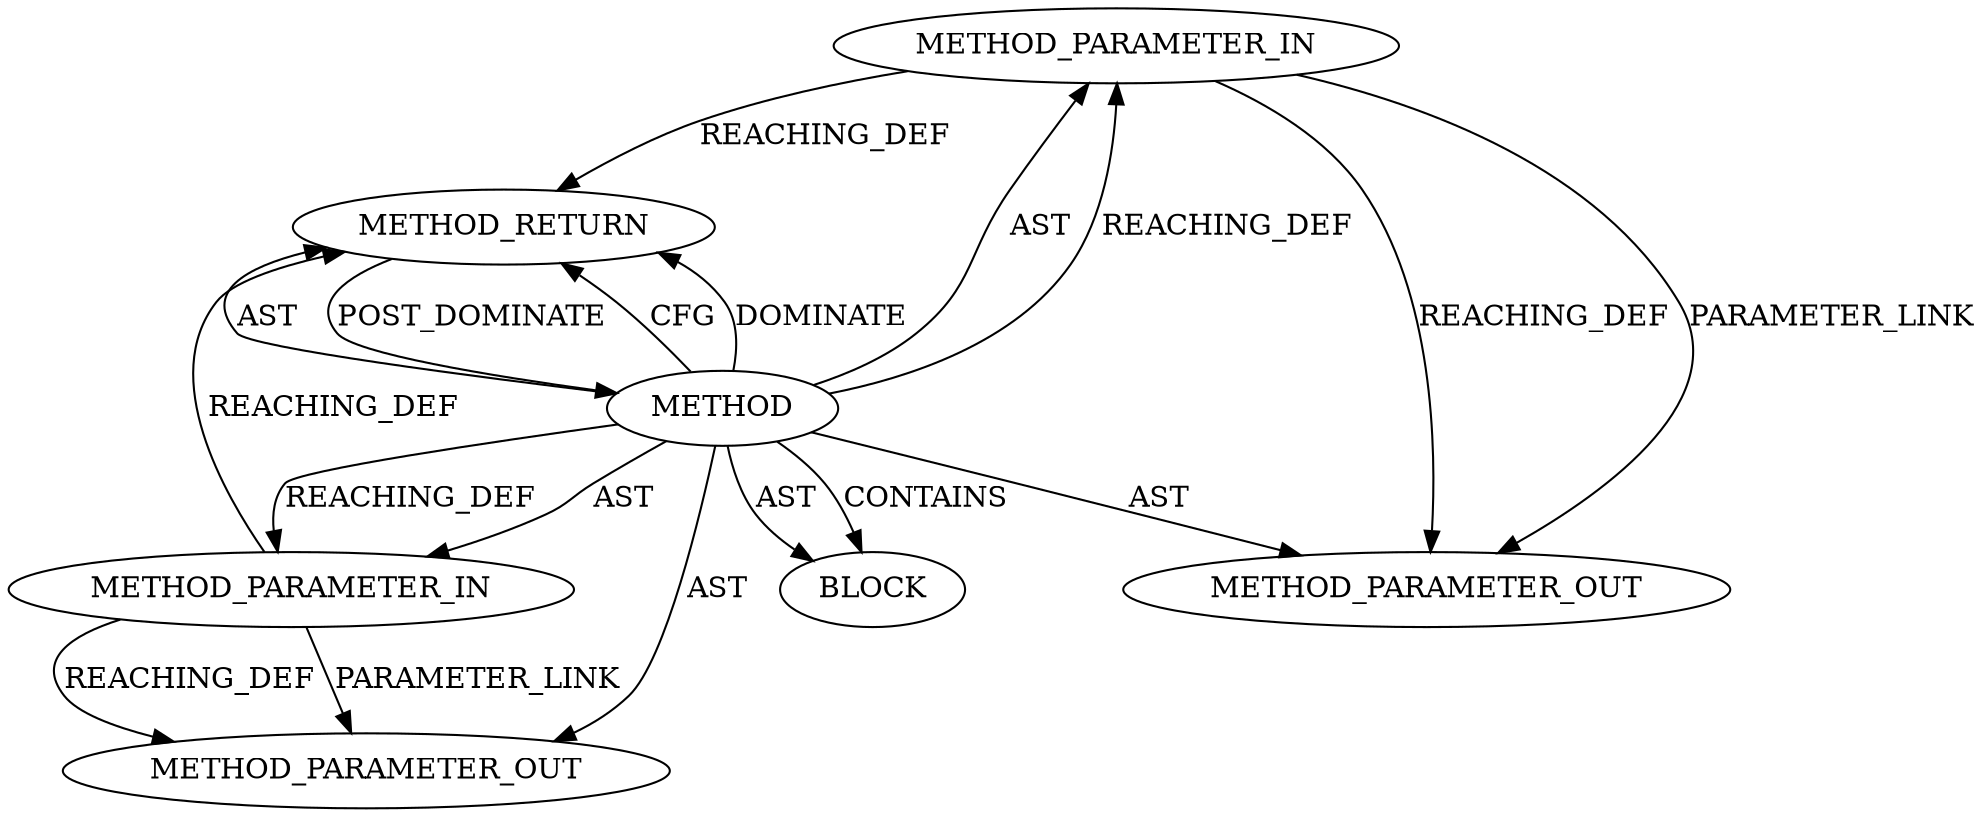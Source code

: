 digraph {
  25818 [label=METHOD_PARAMETER_IN ORDER=1 CODE="p1" IS_VARIADIC=false TYPE_FULL_NAME="ANY" EVALUATION_STRATEGY="BY_VALUE" INDEX=1 NAME="p1"]
  25820 [label=BLOCK ORDER=1 ARGUMENT_INDEX=1 CODE="<empty>" TYPE_FULL_NAME="ANY"]
  25817 [label=METHOD AST_PARENT_TYPE="NAMESPACE_BLOCK" AST_PARENT_FULL_NAME="<global>" ORDER=0 CODE="<empty>" FULL_NAME="BIO_new_mem_buf" IS_EXTERNAL=true FILENAME="<empty>" SIGNATURE="" NAME="BIO_new_mem_buf"]
  25819 [label=METHOD_PARAMETER_IN ORDER=2 CODE="p2" IS_VARIADIC=false TYPE_FULL_NAME="ANY" EVALUATION_STRATEGY="BY_VALUE" INDEX=2 NAME="p2"]
  25821 [label=METHOD_RETURN ORDER=2 CODE="RET" TYPE_FULL_NAME="ANY" EVALUATION_STRATEGY="BY_VALUE"]
  27327 [label=METHOD_PARAMETER_OUT ORDER=2 CODE="p2" IS_VARIADIC=false TYPE_FULL_NAME="ANY" EVALUATION_STRATEGY="BY_VALUE" INDEX=2 NAME="p2"]
  27326 [label=METHOD_PARAMETER_OUT ORDER=1 CODE="p1" IS_VARIADIC=false TYPE_FULL_NAME="ANY" EVALUATION_STRATEGY="BY_VALUE" INDEX=1 NAME="p1"]
  25817 -> 25820 [label=CONTAINS ]
  25817 -> 25819 [label=AST ]
  25817 -> 25818 [label=AST ]
  25817 -> 25820 [label=AST ]
  25817 -> 25819 [label=REACHING_DEF VARIABLE=""]
  25817 -> 25821 [label=CFG ]
  25817 -> 25821 [label=DOMINATE ]
  25817 -> 25818 [label=REACHING_DEF VARIABLE=""]
  25818 -> 25821 [label=REACHING_DEF VARIABLE="p1"]
  25817 -> 25821 [label=AST ]
  25817 -> 27327 [label=AST ]
  25819 -> 27327 [label=PARAMETER_LINK ]
  25818 -> 27326 [label=REACHING_DEF VARIABLE="p1"]
  25819 -> 25821 [label=REACHING_DEF VARIABLE="p2"]
  25819 -> 27327 [label=REACHING_DEF VARIABLE="p2"]
  25818 -> 27326 [label=PARAMETER_LINK ]
  25817 -> 27326 [label=AST ]
  25821 -> 25817 [label=POST_DOMINATE ]
}
